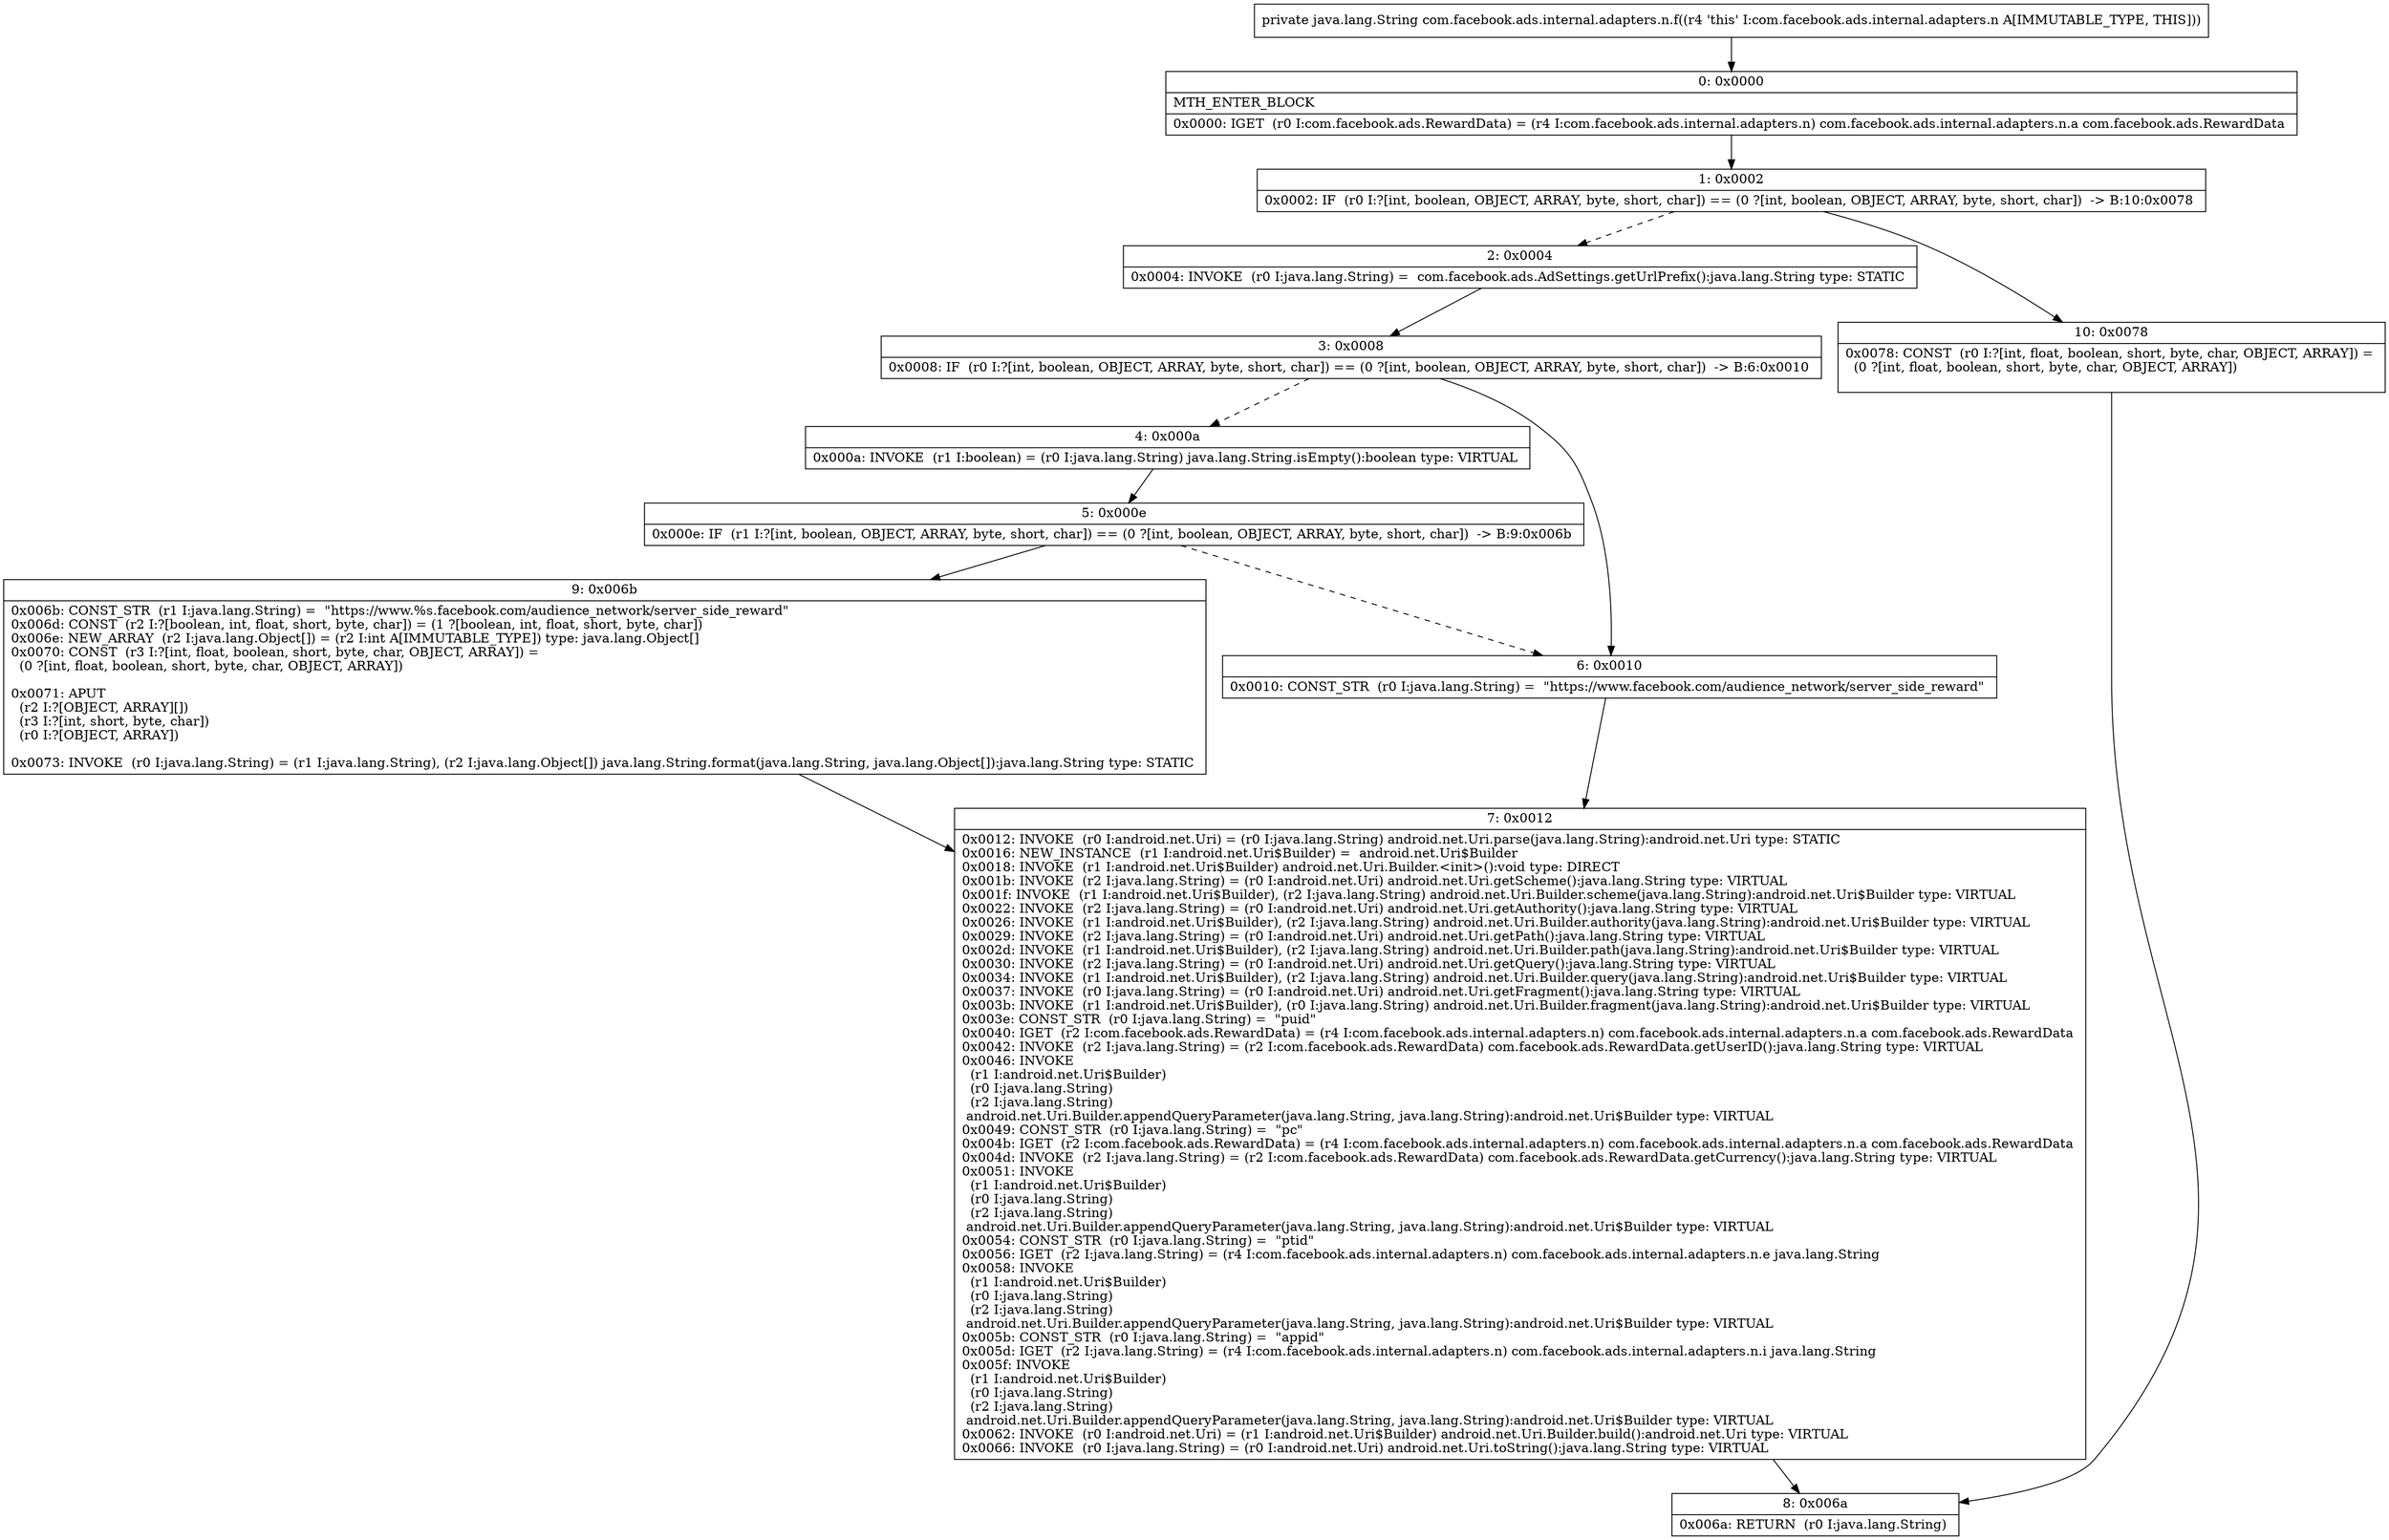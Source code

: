 digraph "CFG forcom.facebook.ads.internal.adapters.n.f()Ljava\/lang\/String;" {
Node_0 [shape=record,label="{0\:\ 0x0000|MTH_ENTER_BLOCK\l|0x0000: IGET  (r0 I:com.facebook.ads.RewardData) = (r4 I:com.facebook.ads.internal.adapters.n) com.facebook.ads.internal.adapters.n.a com.facebook.ads.RewardData \l}"];
Node_1 [shape=record,label="{1\:\ 0x0002|0x0002: IF  (r0 I:?[int, boolean, OBJECT, ARRAY, byte, short, char]) == (0 ?[int, boolean, OBJECT, ARRAY, byte, short, char])  \-\> B:10:0x0078 \l}"];
Node_2 [shape=record,label="{2\:\ 0x0004|0x0004: INVOKE  (r0 I:java.lang.String) =  com.facebook.ads.AdSettings.getUrlPrefix():java.lang.String type: STATIC \l}"];
Node_3 [shape=record,label="{3\:\ 0x0008|0x0008: IF  (r0 I:?[int, boolean, OBJECT, ARRAY, byte, short, char]) == (0 ?[int, boolean, OBJECT, ARRAY, byte, short, char])  \-\> B:6:0x0010 \l}"];
Node_4 [shape=record,label="{4\:\ 0x000a|0x000a: INVOKE  (r1 I:boolean) = (r0 I:java.lang.String) java.lang.String.isEmpty():boolean type: VIRTUAL \l}"];
Node_5 [shape=record,label="{5\:\ 0x000e|0x000e: IF  (r1 I:?[int, boolean, OBJECT, ARRAY, byte, short, char]) == (0 ?[int, boolean, OBJECT, ARRAY, byte, short, char])  \-\> B:9:0x006b \l}"];
Node_6 [shape=record,label="{6\:\ 0x0010|0x0010: CONST_STR  (r0 I:java.lang.String) =  \"https:\/\/www.facebook.com\/audience_network\/server_side_reward\" \l}"];
Node_7 [shape=record,label="{7\:\ 0x0012|0x0012: INVOKE  (r0 I:android.net.Uri) = (r0 I:java.lang.String) android.net.Uri.parse(java.lang.String):android.net.Uri type: STATIC \l0x0016: NEW_INSTANCE  (r1 I:android.net.Uri$Builder) =  android.net.Uri$Builder \l0x0018: INVOKE  (r1 I:android.net.Uri$Builder) android.net.Uri.Builder.\<init\>():void type: DIRECT \l0x001b: INVOKE  (r2 I:java.lang.String) = (r0 I:android.net.Uri) android.net.Uri.getScheme():java.lang.String type: VIRTUAL \l0x001f: INVOKE  (r1 I:android.net.Uri$Builder), (r2 I:java.lang.String) android.net.Uri.Builder.scheme(java.lang.String):android.net.Uri$Builder type: VIRTUAL \l0x0022: INVOKE  (r2 I:java.lang.String) = (r0 I:android.net.Uri) android.net.Uri.getAuthority():java.lang.String type: VIRTUAL \l0x0026: INVOKE  (r1 I:android.net.Uri$Builder), (r2 I:java.lang.String) android.net.Uri.Builder.authority(java.lang.String):android.net.Uri$Builder type: VIRTUAL \l0x0029: INVOKE  (r2 I:java.lang.String) = (r0 I:android.net.Uri) android.net.Uri.getPath():java.lang.String type: VIRTUAL \l0x002d: INVOKE  (r1 I:android.net.Uri$Builder), (r2 I:java.lang.String) android.net.Uri.Builder.path(java.lang.String):android.net.Uri$Builder type: VIRTUAL \l0x0030: INVOKE  (r2 I:java.lang.String) = (r0 I:android.net.Uri) android.net.Uri.getQuery():java.lang.String type: VIRTUAL \l0x0034: INVOKE  (r1 I:android.net.Uri$Builder), (r2 I:java.lang.String) android.net.Uri.Builder.query(java.lang.String):android.net.Uri$Builder type: VIRTUAL \l0x0037: INVOKE  (r0 I:java.lang.String) = (r0 I:android.net.Uri) android.net.Uri.getFragment():java.lang.String type: VIRTUAL \l0x003b: INVOKE  (r1 I:android.net.Uri$Builder), (r0 I:java.lang.String) android.net.Uri.Builder.fragment(java.lang.String):android.net.Uri$Builder type: VIRTUAL \l0x003e: CONST_STR  (r0 I:java.lang.String) =  \"puid\" \l0x0040: IGET  (r2 I:com.facebook.ads.RewardData) = (r4 I:com.facebook.ads.internal.adapters.n) com.facebook.ads.internal.adapters.n.a com.facebook.ads.RewardData \l0x0042: INVOKE  (r2 I:java.lang.String) = (r2 I:com.facebook.ads.RewardData) com.facebook.ads.RewardData.getUserID():java.lang.String type: VIRTUAL \l0x0046: INVOKE  \l  (r1 I:android.net.Uri$Builder)\l  (r0 I:java.lang.String)\l  (r2 I:java.lang.String)\l android.net.Uri.Builder.appendQueryParameter(java.lang.String, java.lang.String):android.net.Uri$Builder type: VIRTUAL \l0x0049: CONST_STR  (r0 I:java.lang.String) =  \"pc\" \l0x004b: IGET  (r2 I:com.facebook.ads.RewardData) = (r4 I:com.facebook.ads.internal.adapters.n) com.facebook.ads.internal.adapters.n.a com.facebook.ads.RewardData \l0x004d: INVOKE  (r2 I:java.lang.String) = (r2 I:com.facebook.ads.RewardData) com.facebook.ads.RewardData.getCurrency():java.lang.String type: VIRTUAL \l0x0051: INVOKE  \l  (r1 I:android.net.Uri$Builder)\l  (r0 I:java.lang.String)\l  (r2 I:java.lang.String)\l android.net.Uri.Builder.appendQueryParameter(java.lang.String, java.lang.String):android.net.Uri$Builder type: VIRTUAL \l0x0054: CONST_STR  (r0 I:java.lang.String) =  \"ptid\" \l0x0056: IGET  (r2 I:java.lang.String) = (r4 I:com.facebook.ads.internal.adapters.n) com.facebook.ads.internal.adapters.n.e java.lang.String \l0x0058: INVOKE  \l  (r1 I:android.net.Uri$Builder)\l  (r0 I:java.lang.String)\l  (r2 I:java.lang.String)\l android.net.Uri.Builder.appendQueryParameter(java.lang.String, java.lang.String):android.net.Uri$Builder type: VIRTUAL \l0x005b: CONST_STR  (r0 I:java.lang.String) =  \"appid\" \l0x005d: IGET  (r2 I:java.lang.String) = (r4 I:com.facebook.ads.internal.adapters.n) com.facebook.ads.internal.adapters.n.i java.lang.String \l0x005f: INVOKE  \l  (r1 I:android.net.Uri$Builder)\l  (r0 I:java.lang.String)\l  (r2 I:java.lang.String)\l android.net.Uri.Builder.appendQueryParameter(java.lang.String, java.lang.String):android.net.Uri$Builder type: VIRTUAL \l0x0062: INVOKE  (r0 I:android.net.Uri) = (r1 I:android.net.Uri$Builder) android.net.Uri.Builder.build():android.net.Uri type: VIRTUAL \l0x0066: INVOKE  (r0 I:java.lang.String) = (r0 I:android.net.Uri) android.net.Uri.toString():java.lang.String type: VIRTUAL \l}"];
Node_8 [shape=record,label="{8\:\ 0x006a|0x006a: RETURN  (r0 I:java.lang.String) \l}"];
Node_9 [shape=record,label="{9\:\ 0x006b|0x006b: CONST_STR  (r1 I:java.lang.String) =  \"https:\/\/www.%s.facebook.com\/audience_network\/server_side_reward\" \l0x006d: CONST  (r2 I:?[boolean, int, float, short, byte, char]) = (1 ?[boolean, int, float, short, byte, char]) \l0x006e: NEW_ARRAY  (r2 I:java.lang.Object[]) = (r2 I:int A[IMMUTABLE_TYPE]) type: java.lang.Object[] \l0x0070: CONST  (r3 I:?[int, float, boolean, short, byte, char, OBJECT, ARRAY]) = \l  (0 ?[int, float, boolean, short, byte, char, OBJECT, ARRAY])\l \l0x0071: APUT  \l  (r2 I:?[OBJECT, ARRAY][])\l  (r3 I:?[int, short, byte, char])\l  (r0 I:?[OBJECT, ARRAY])\l \l0x0073: INVOKE  (r0 I:java.lang.String) = (r1 I:java.lang.String), (r2 I:java.lang.Object[]) java.lang.String.format(java.lang.String, java.lang.Object[]):java.lang.String type: STATIC \l}"];
Node_10 [shape=record,label="{10\:\ 0x0078|0x0078: CONST  (r0 I:?[int, float, boolean, short, byte, char, OBJECT, ARRAY]) = \l  (0 ?[int, float, boolean, short, byte, char, OBJECT, ARRAY])\l \l}"];
MethodNode[shape=record,label="{private java.lang.String com.facebook.ads.internal.adapters.n.f((r4 'this' I:com.facebook.ads.internal.adapters.n A[IMMUTABLE_TYPE, THIS])) }"];
MethodNode -> Node_0;
Node_0 -> Node_1;
Node_1 -> Node_2[style=dashed];
Node_1 -> Node_10;
Node_2 -> Node_3;
Node_3 -> Node_4[style=dashed];
Node_3 -> Node_6;
Node_4 -> Node_5;
Node_5 -> Node_6[style=dashed];
Node_5 -> Node_9;
Node_6 -> Node_7;
Node_7 -> Node_8;
Node_9 -> Node_7;
Node_10 -> Node_8;
}

